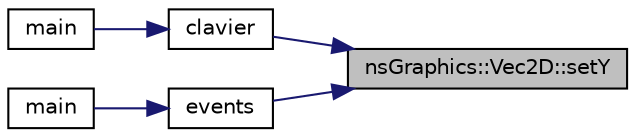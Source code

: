 digraph "nsGraphics::Vec2D::setY"
{
 // LATEX_PDF_SIZE
  edge [fontname="Helvetica",fontsize="10",labelfontname="Helvetica",labelfontsize="10"];
  node [fontname="Helvetica",fontsize="10",shape=record];
  rankdir="RL";
  Node1 [label="nsGraphics::Vec2D::setY",height=0.2,width=0.4,color="black", fillcolor="grey75", style="filled", fontcolor="black",tooltip="Définit la nouvelle position Y (ordonnée)"];
  Node1 -> Node2 [dir="back",color="midnightblue",fontsize="10",style="solid",fontname="Helvetica"];
  Node2 [label="clavier",height=0.2,width=0.4,color="black", fillcolor="white", style="filled",URL="$_min_g_l2_2examples_203-_clavier_2main_8cpp.html#a3b1be47d68f5800c6bfbb2cc3764c151",tooltip=" "];
  Node2 -> Node3 [dir="back",color="midnightblue",fontsize="10",style="solid",fontname="Helvetica"];
  Node3 [label="main",height=0.2,width=0.4,color="black", fillcolor="white", style="filled",URL="$main_8cpp.html#ae66f6b31b5ad750f1fe042a706a4e3d4",tooltip=" "];
  Node1 -> Node4 [dir="back",color="midnightblue",fontsize="10",style="solid",fontname="Helvetica"];
  Node4 [label="events",height=0.2,width=0.4,color="black", fillcolor="white", style="filled",URL="$_min_g_l2_2examples_204-_souris_2main_8cpp.html#a046cb13499b350b9cfa15afc669e9707",tooltip=" "];
  Node4 -> Node5 [dir="back",color="midnightblue",fontsize="10",style="solid",fontname="Helvetica"];
  Node5 [label="main",height=0.2,width=0.4,color="black", fillcolor="white", style="filled",URL="$_min_g_l2_2examples_204-_souris_2main_8cpp.html#ae66f6b31b5ad750f1fe042a706a4e3d4",tooltip=" "];
}
